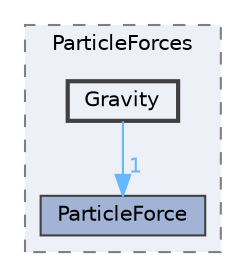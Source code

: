 digraph "src/lagrangian/intermediate/submodels/Kinematic/ParticleForces/Gravity"
{
 // LATEX_PDF_SIZE
  bgcolor="transparent";
  edge [fontname=Helvetica,fontsize=10,labelfontname=Helvetica,labelfontsize=10];
  node [fontname=Helvetica,fontsize=10,shape=box,height=0.2,width=0.4];
  compound=true
  subgraph clusterdir_7880c6dec9d81c909715027e243e12ba {
    graph [ bgcolor="#edf0f7", pencolor="grey50", label="ParticleForces", fontname=Helvetica,fontsize=10 style="filled,dashed", URL="dir_7880c6dec9d81c909715027e243e12ba.html",tooltip=""]
  dir_6ac06ece5f26f1196a12108b46c15ea0 [label="ParticleForce", fillcolor="#a2b4d6", color="grey25", style="filled", URL="dir_6ac06ece5f26f1196a12108b46c15ea0.html",tooltip=""];
  dir_73ebb4b10fbad1d39c50dd5f9abfaa0b [label="Gravity", fillcolor="#edf0f7", color="grey25", style="filled,bold", URL="dir_73ebb4b10fbad1d39c50dd5f9abfaa0b.html",tooltip=""];
  }
  dir_73ebb4b10fbad1d39c50dd5f9abfaa0b->dir_6ac06ece5f26f1196a12108b46c15ea0 [headlabel="1", labeldistance=1.5 headhref="dir_001681_002799.html" href="dir_001681_002799.html" color="steelblue1" fontcolor="steelblue1"];
}
